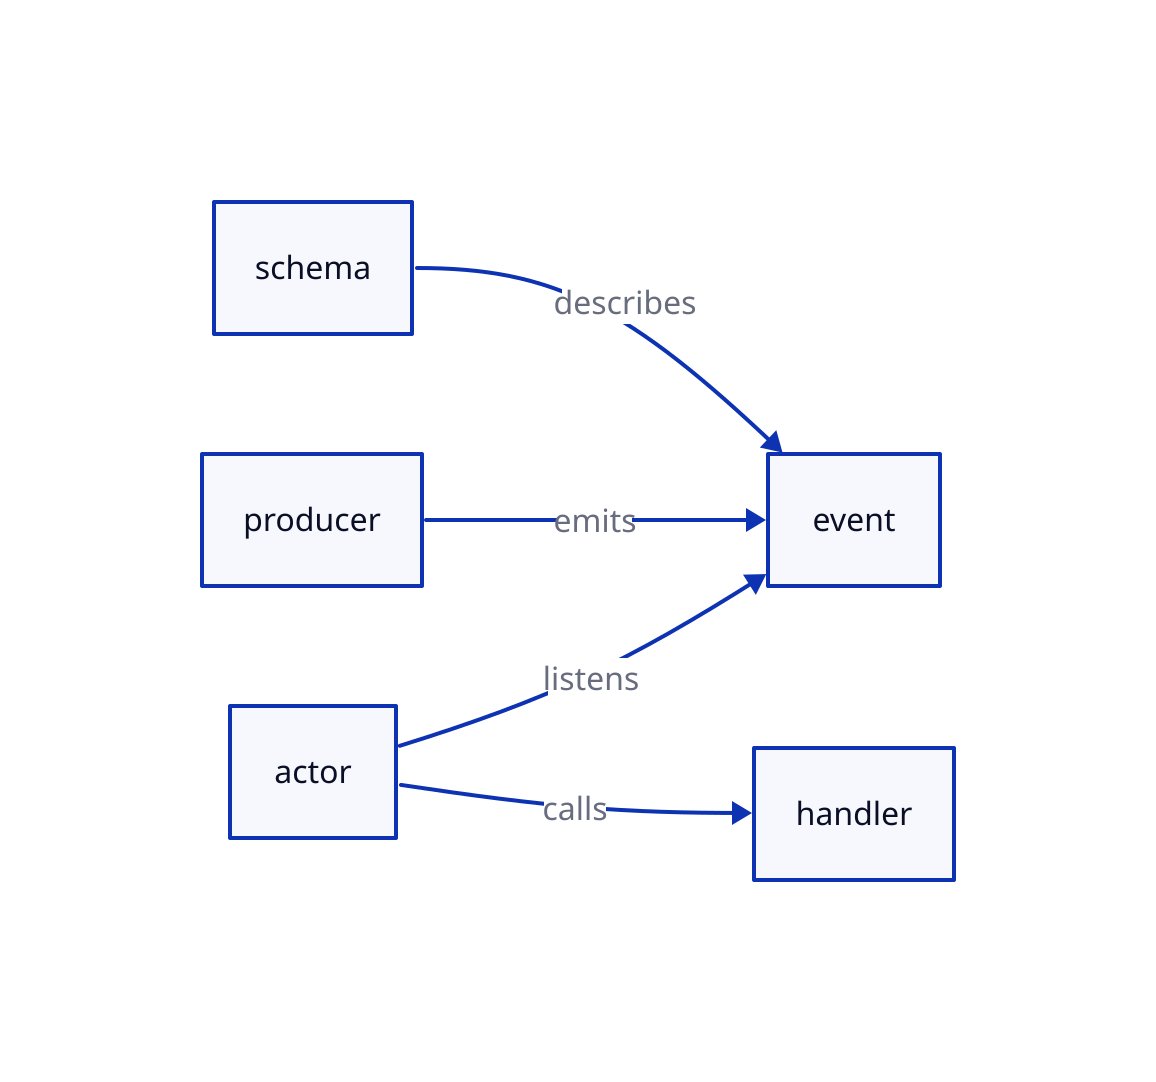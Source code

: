 direction: right
schema -> event: describes
producer -> event: emits
event <- actor: listens
actor -> handler: calls
